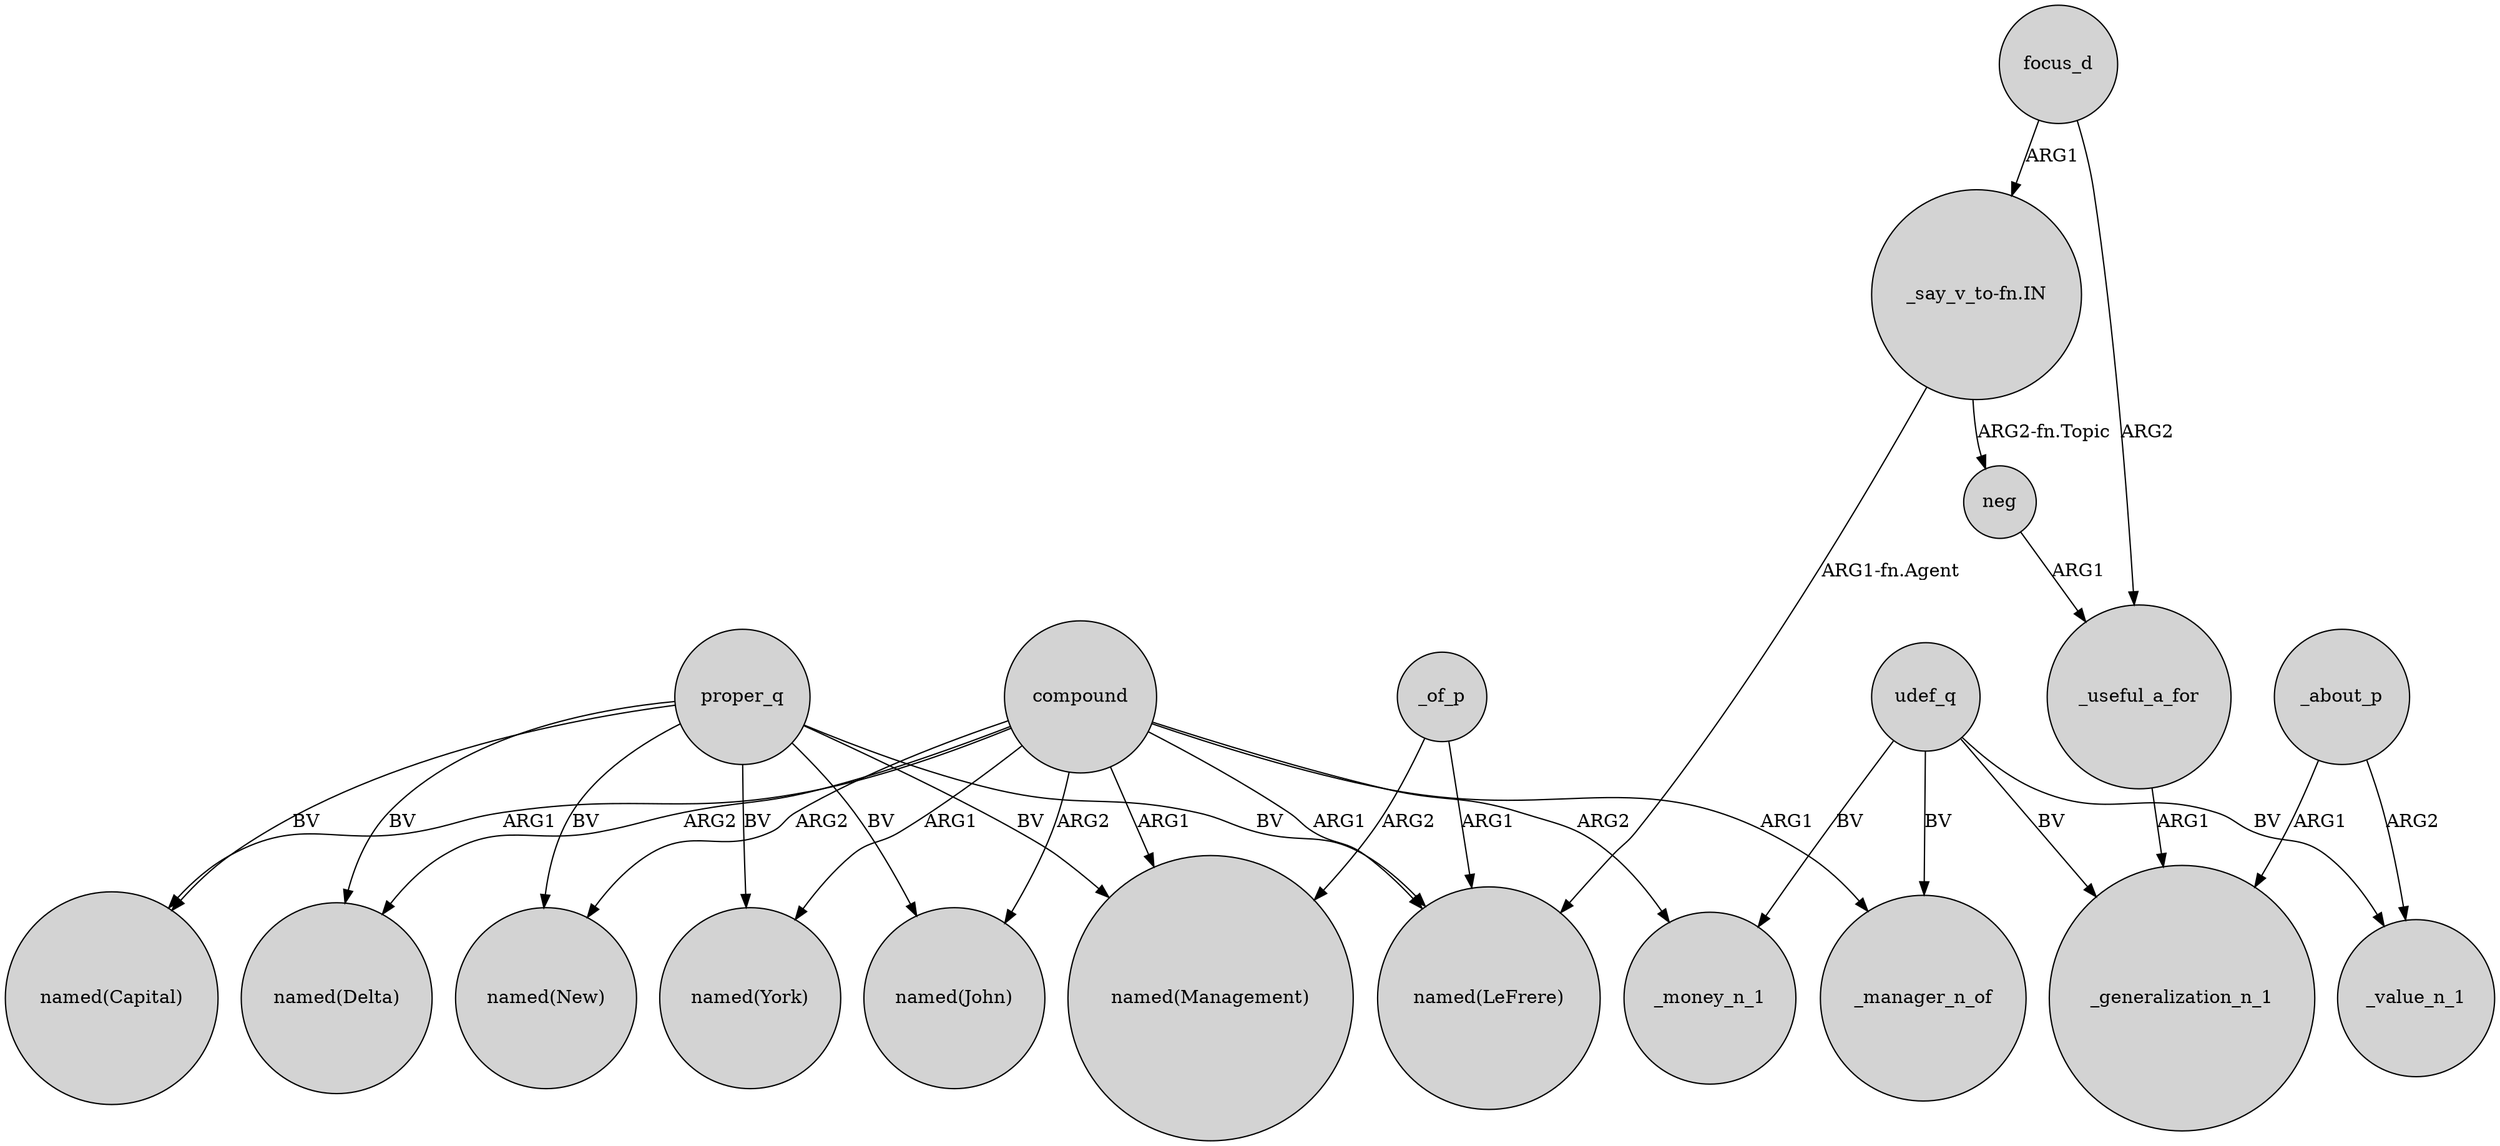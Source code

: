 digraph {
	node [shape=circle style=filled]
	compound -> "named(John)" [label=ARG2]
	compound -> "named(Delta)" [label=ARG2]
	udef_q -> _money_n_1 [label=BV]
	compound -> _manager_n_of [label=ARG1]
	compound -> "named(New)" [label=ARG2]
	proper_q -> "named(Capital)" [label=BV]
	_of_p -> "named(Management)" [label=ARG2]
	proper_q -> "named(New)" [label=BV]
	_useful_a_for -> _generalization_n_1 [label=ARG1]
	focus_d -> "_say_v_to-fn.IN" [label=ARG1]
	_about_p -> _value_n_1 [label=ARG2]
	proper_q -> "named(LeFrere)" [label=BV]
	compound -> "named(York)" [label=ARG1]
	compound -> _money_n_1 [label=ARG2]
	"_say_v_to-fn.IN" -> "named(LeFrere)" [label="ARG1-fn.Agent"]
	proper_q -> "named(Delta)" [label=BV]
	udef_q -> _manager_n_of [label=BV]
	focus_d -> _useful_a_for [label=ARG2]
	_about_p -> _generalization_n_1 [label=ARG1]
	udef_q -> _value_n_1 [label=BV]
	"_say_v_to-fn.IN" -> neg [label="ARG2-fn.Topic"]
	compound -> "named(Management)" [label=ARG1]
	udef_q -> _generalization_n_1 [label=BV]
	proper_q -> "named(York)" [label=BV]
	neg -> _useful_a_for [label=ARG1]
	proper_q -> "named(John)" [label=BV]
	_of_p -> "named(LeFrere)" [label=ARG1]
	proper_q -> "named(Management)" [label=BV]
	compound -> "named(LeFrere)" [label=ARG1]
	compound -> "named(Capital)" [label=ARG1]
}
